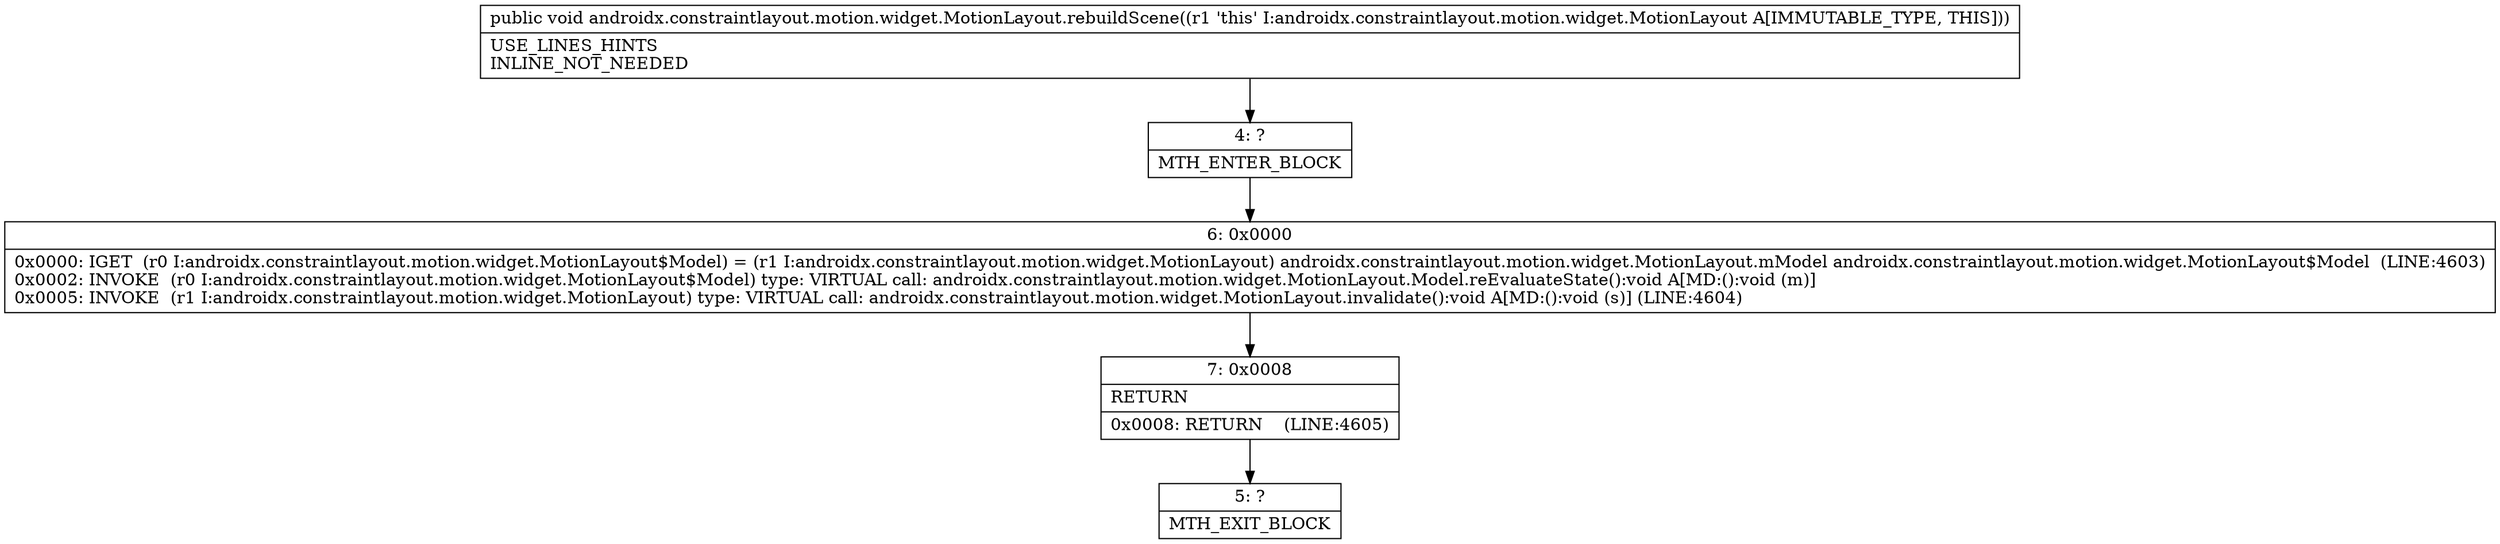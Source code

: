digraph "CFG forandroidx.constraintlayout.motion.widget.MotionLayout.rebuildScene()V" {
Node_4 [shape=record,label="{4\:\ ?|MTH_ENTER_BLOCK\l}"];
Node_6 [shape=record,label="{6\:\ 0x0000|0x0000: IGET  (r0 I:androidx.constraintlayout.motion.widget.MotionLayout$Model) = (r1 I:androidx.constraintlayout.motion.widget.MotionLayout) androidx.constraintlayout.motion.widget.MotionLayout.mModel androidx.constraintlayout.motion.widget.MotionLayout$Model  (LINE:4603)\l0x0002: INVOKE  (r0 I:androidx.constraintlayout.motion.widget.MotionLayout$Model) type: VIRTUAL call: androidx.constraintlayout.motion.widget.MotionLayout.Model.reEvaluateState():void A[MD:():void (m)]\l0x0005: INVOKE  (r1 I:androidx.constraintlayout.motion.widget.MotionLayout) type: VIRTUAL call: androidx.constraintlayout.motion.widget.MotionLayout.invalidate():void A[MD:():void (s)] (LINE:4604)\l}"];
Node_7 [shape=record,label="{7\:\ 0x0008|RETURN\l|0x0008: RETURN    (LINE:4605)\l}"];
Node_5 [shape=record,label="{5\:\ ?|MTH_EXIT_BLOCK\l}"];
MethodNode[shape=record,label="{public void androidx.constraintlayout.motion.widget.MotionLayout.rebuildScene((r1 'this' I:androidx.constraintlayout.motion.widget.MotionLayout A[IMMUTABLE_TYPE, THIS]))  | USE_LINES_HINTS\lINLINE_NOT_NEEDED\l}"];
MethodNode -> Node_4;Node_4 -> Node_6;
Node_6 -> Node_7;
Node_7 -> Node_5;
}

